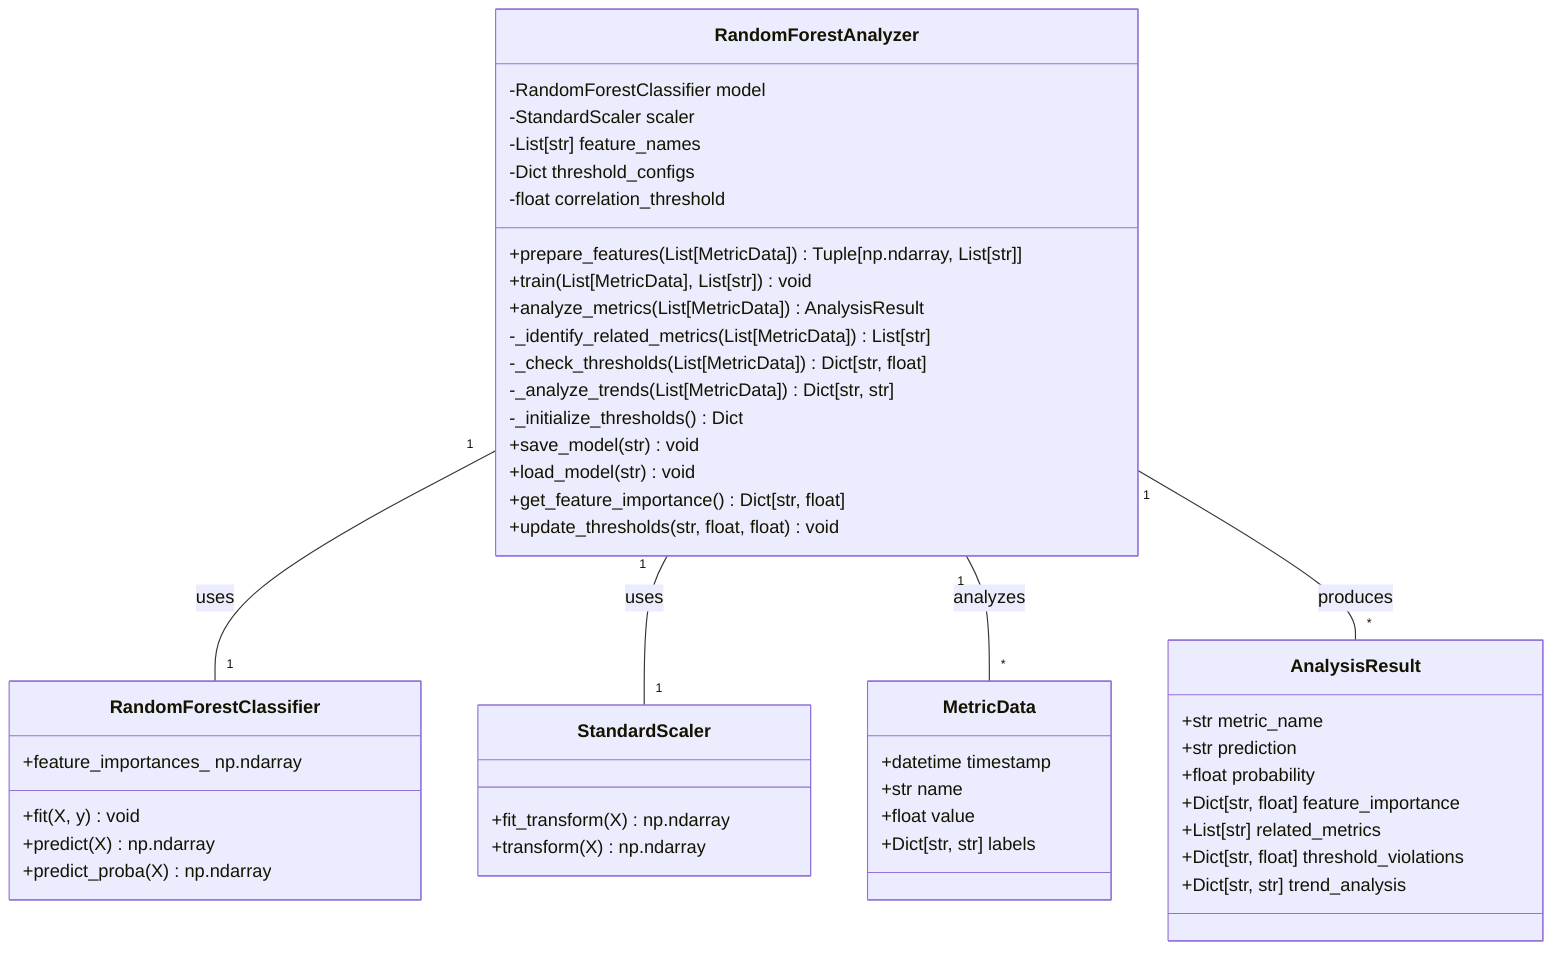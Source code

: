 classDiagram
    class MetricData {
        +datetime timestamp
        +str name
        +float value
        +Dict[str, str] labels
    }

    class AnalysisResult {
        +str metric_name
        +str prediction
        +float probability
        +Dict[str, float] feature_importance
        +List[str] related_metrics
        +Dict[str, float] threshold_violations
        +Dict[str, str] trend_analysis
    }

    class RandomForestAnalyzer {
        -RandomForestClassifier model
        -StandardScaler scaler
        -List[str] feature_names
        -Dict threshold_configs
        -float correlation_threshold
        +prepare_features(List[MetricData]) Tuple[np.ndarray, List[str]]
        +train(List[MetricData], List[str]) void
        +analyze_metrics(List[MetricData]) AnalysisResult
        -_identify_related_metrics(List[MetricData]) List[str]
        -_check_thresholds(List[MetricData]) Dict[str, float]
        -_analyze_trends(List[MetricData]) Dict[str, str]
        -_initialize_thresholds() Dict
        +save_model(str) void
        +load_model(str) void
        +get_feature_importance() Dict[str, float]
        +update_thresholds(str, float, float) void
    }

    class RandomForestClassifier {
        +fit(X, y) void
        +predict(X) np.ndarray
        +predict_proba(X) np.ndarray
        +feature_importances_ np.ndarray
    }

    class StandardScaler {
        +fit_transform(X) np.ndarray
        +transform(X) np.ndarray
    }

    RandomForestAnalyzer "1" -- "1" RandomForestClassifier : uses
    RandomForestAnalyzer "1" -- "1" StandardScaler : uses
    RandomForestAnalyzer "1" -- "*" MetricData : analyzes
    RandomForestAnalyzer "1" -- "*" AnalysisResult : produces